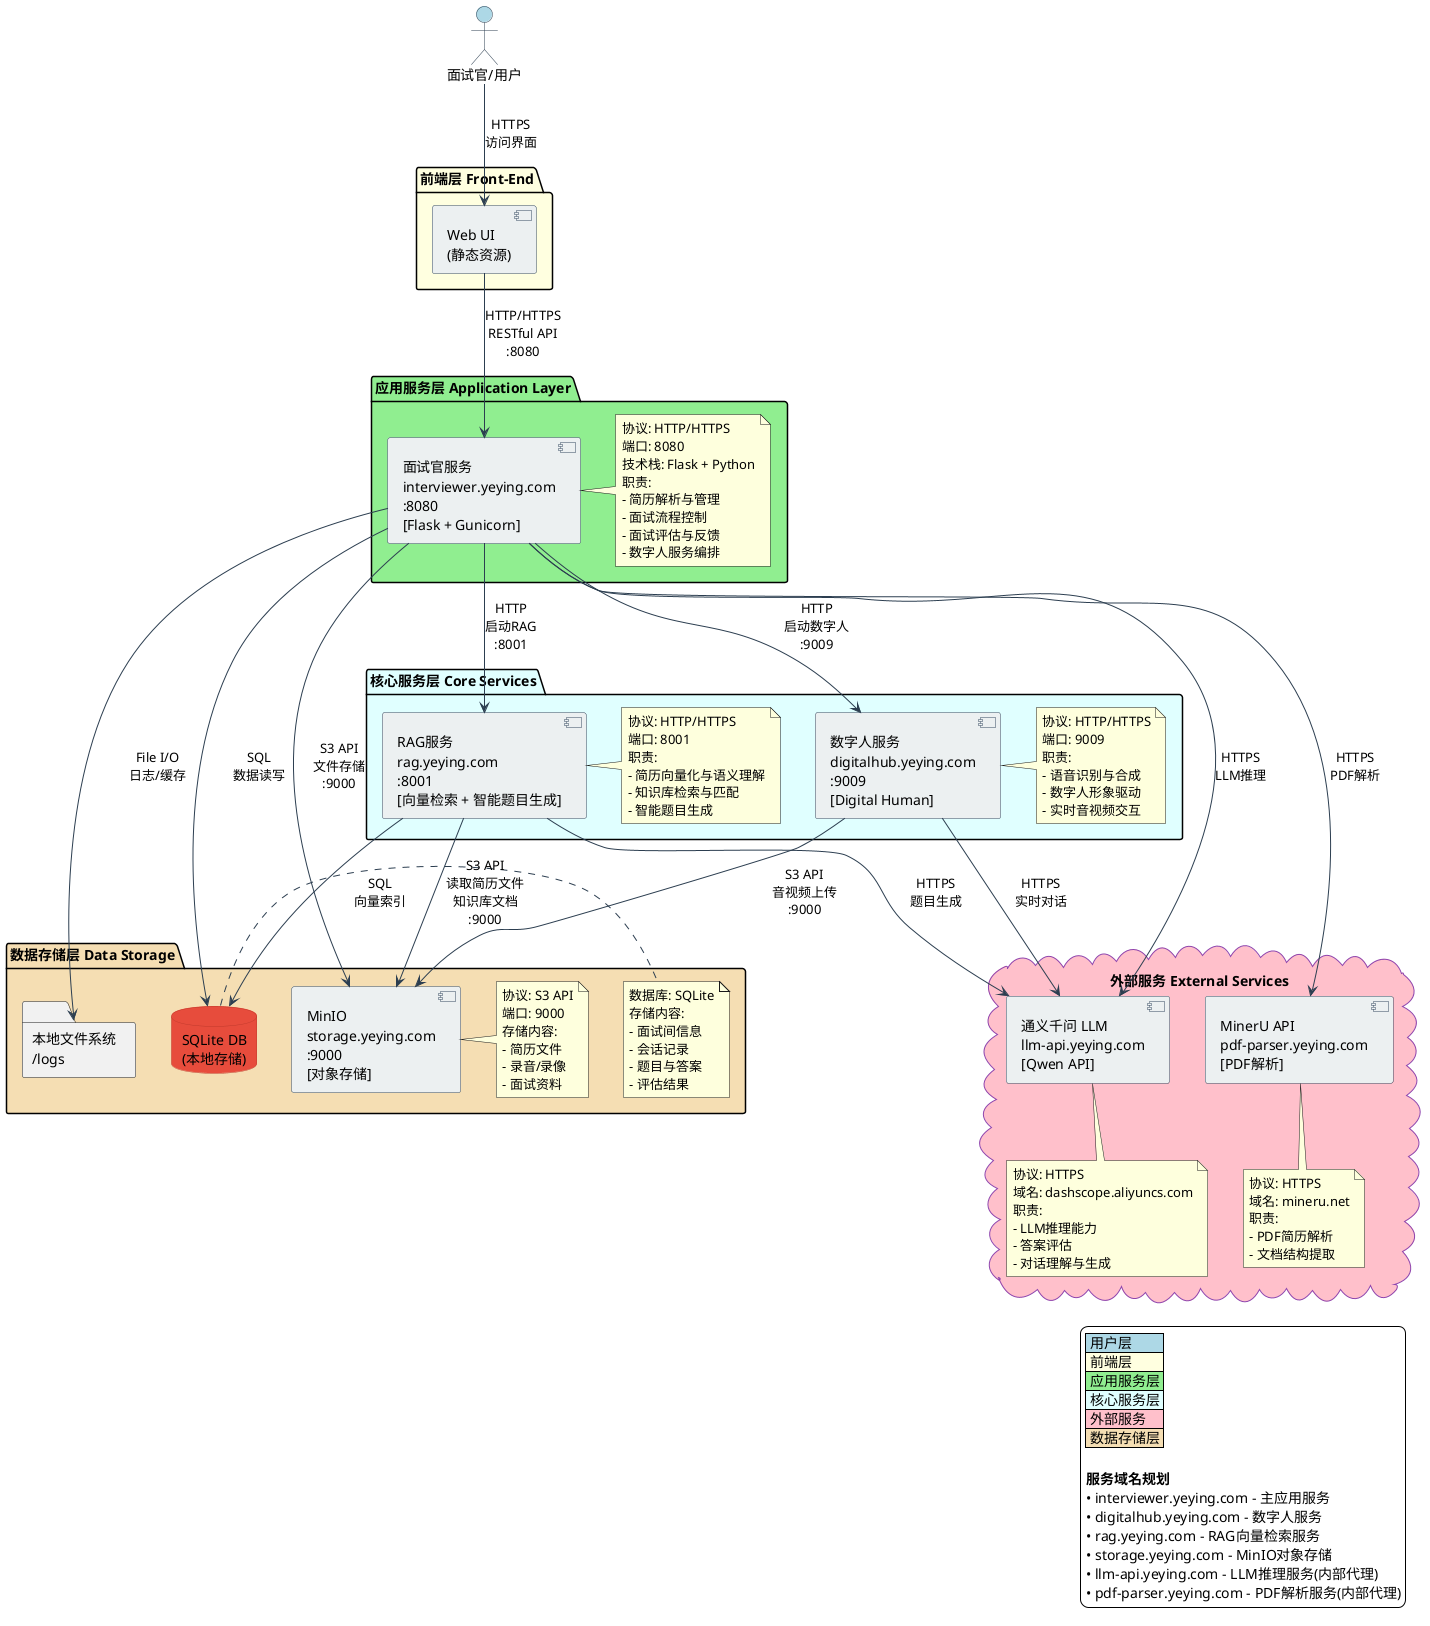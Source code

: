 @startuml Yeying面试官系统 - 部署架构图

!define RECTANGLE class

skinparam {
  BackgroundColor white
  ArrowColor #2C3E50
  BorderColor #34495E
  ComponentBackgroundColor #ECF0F1
  ComponentBorderColor #34495E
  ActorBackgroundColor #3498DB
  ActorBorderColor #2C3E50
  DatabaseBackgroundColor #E74C3C
  DatabaseBorderColor #C0392B
  CloudBackgroundColor #9B59B6
  CloudBorderColor #8E44AD
}

' ============= 用户层 =============
actor "面试官/用户" as User #LightBlue

' ============= 前端层 =============
package "前端层 Front-End" #LightYellow {
  component "Web UI\n(静态资源)" as WebUI
}

' ============= 应用层 =============
package "应用服务层 Application Layer" #LightGreen {
  component "面试官服务\ninterviewer.yeying.com\n:8080\n[Flask + Gunicorn]" as InterviewerService
  note right of InterviewerService
    协议: HTTP/HTTPS
    端口: 8080
    技术栈: Flask + Python
    职责:
    - 简历解析与管理
    - 面试流程控制
    - 面试评估与反馈
    - 数字人服务编排
  end note
}

' ============= 核心服务层 =============
package "核心服务层 Core Services" #LightCyan {

  component "数字人服务\ndigitalhub.yeying.com\n:9009\n[Digital Human]" as DigitalHuman
  note right of DigitalHuman
    协议: HTTP/HTTPS
    端口: 9009
    职责:
    - 语音识别与合成
    - 数字人形象驱动
    - 实时音视频交互
  end note

  component "RAG服务\nrag.yeying.com\n:8001\n[向量检索 + 智能题目生成]" as RAGService
  note right of RAGService
    协议: HTTP/HTTPS
    端口: 8001
    职责:
    - 简历向量化与语义理解
    - 知识库检索与匹配
    - 智能题目生成
  end note
}

' ============= 外部服务层 =============
cloud "外部服务 External Services" #Pink {

  component "通义千问 LLM\nllm-api.yeying.com\n[Qwen API]" as QwenAPI
  note bottom of QwenAPI
    协议: HTTPS
    域名: dashscope.aliyuncs.com
    职责:
    - LLM推理能力
    - 答案评估
    - 对话理解与生成
  end note

  component "MinerU API\npdf-parser.yeying.com\n[PDF解析]" as MinerUAPI
  note bottom of MinerUAPI
    协议: HTTPS
    域名: mineru.net
    职责:
    - PDF简历解析
    - 文档结构提取
  end note
}

' ============= 存储层 =============
package "数据存储层 Data Storage" #Wheat {

  database "SQLite DB\n(本地存储)" as SQLiteDB
  note right of SQLiteDB
    数据库: SQLite
    存储内容:
    - 面试间信息
    - 会话记录
    - 题目与答案
    - 评估结果
  end note

  component "MinIO\nstorage.yeying.com\n:9000\n[对象存储]" as MinIO
  note right of MinIO
    协议: S3 API
    端口: 9000
    存储内容:
    - 简历文件
    - 录音/录像
    - 面试资料
  end note

  folder "本地文件系统\n/logs" as LocalFS
}

' ============= 关系定义 =============

' 用户层 -> 前端层
User --> WebUI : HTTPS\n访问界面

' 前端层 -> 应用层
WebUI --> InterviewerService : HTTP/HTTPS\nRESTful API\n:8080

' 应用层 -> 核心服务层
InterviewerService --> DigitalHuman : HTTP\n启动数字人\n:9009
InterviewerService --> RAGService : HTTP\n启动RAG\n:8001

' 应用层 -> 外部服务层
InterviewerService --> QwenAPI : HTTPS\nLLM推理
InterviewerService --> MinerUAPI : HTTPS\nPDF解析

' 应用层 -> 存储层
InterviewerService --> SQLiteDB : SQL\n数据读写
InterviewerService --> MinIO : S3 API\n文件存储\n:9000
InterviewerService --> LocalFS : File I/O\n日志/缓存

' 核心服务层 -> 存储层
DigitalHuman --> MinIO : S3 API\n音视频上传\n:9000
RAGService --> SQLiteDB : SQL\n向量索引
RAGService --> MinIO : S3 API\n读取简历文件\n知识库文档\n:9000

' 核心服务层 -> 外部服务层
DigitalHuman --> QwenAPI : HTTPS\n实时对话
RAGService --> QwenAPI : HTTPS\n题目生成

' ============= 图例 =============
legend right
  |<#LightBlue> 用户层 |
  |<#LightYellow> 前端层 |
  |<#LightGreen> 应用服务层 |
  |<#LightCyan> 核心服务层 |
  |<#Pink> 外部服务 |
  |<#Wheat> 数据存储层 |

  **服务域名规划**
  • interviewer.yeying.com - 主应用服务
  • digitalhub.yeying.com - 数字人服务
  • rag.yeying.com - RAG向量检索服务
  • storage.yeying.com - MinIO对象存储
  • llm-api.yeying.com - LLM推理服务(内部代理)
  • pdf-parser.yeying.com - PDF解析服务(内部代理)
endlegend

@enduml